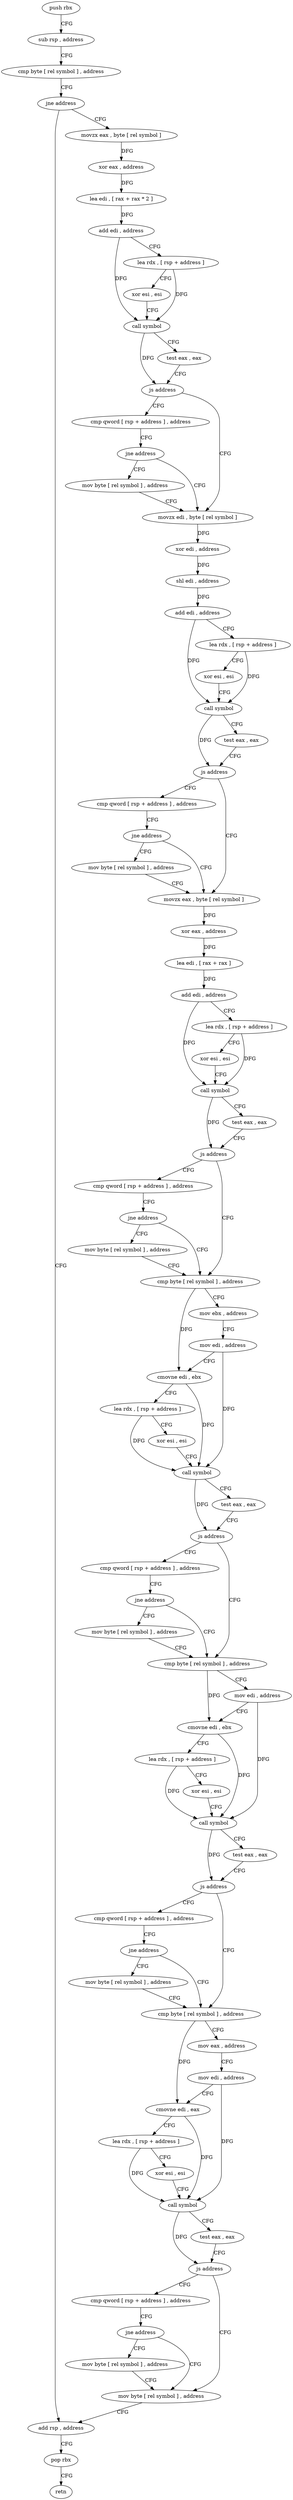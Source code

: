 digraph "func" {
"169280" [label = "push rbx" ]
"169281" [label = "sub rsp , address" ]
"169288" [label = "cmp byte [ rel symbol ] , address" ]
"169295" [label = "jne address" ]
"169597" [label = "add rsp , address" ]
"169301" [label = "movzx eax , byte [ rel symbol ]" ]
"169604" [label = "pop rbx" ]
"169605" [label = "retn" ]
"169308" [label = "xor eax , address" ]
"169311" [label = "lea edi , [ rax + rax * 2 ]" ]
"169314" [label = "add edi , address" ]
"169317" [label = "lea rdx , [ rsp + address ]" ]
"169322" [label = "xor esi , esi" ]
"169324" [label = "call symbol" ]
"169329" [label = "test eax , eax" ]
"169331" [label = "js address" ]
"169348" [label = "movzx edi , byte [ rel symbol ]" ]
"169333" [label = "cmp qword [ rsp + address ] , address" ]
"169355" [label = "xor edi , address" ]
"169358" [label = "shl edi , address" ]
"169361" [label = "add edi , address" ]
"169364" [label = "lea rdx , [ rsp + address ]" ]
"169369" [label = "xor esi , esi" ]
"169371" [label = "call symbol" ]
"169376" [label = "test eax , eax" ]
"169378" [label = "js address" ]
"169395" [label = "movzx eax , byte [ rel symbol ]" ]
"169380" [label = "cmp qword [ rsp + address ] , address" ]
"169339" [label = "jne address" ]
"169341" [label = "mov byte [ rel symbol ] , address" ]
"169402" [label = "xor eax , address" ]
"169405" [label = "lea edi , [ rax + rax ]" ]
"169408" [label = "add edi , address" ]
"169411" [label = "lea rdx , [ rsp + address ]" ]
"169416" [label = "xor esi , esi" ]
"169418" [label = "call symbol" ]
"169423" [label = "test eax , eax" ]
"169425" [label = "js address" ]
"169442" [label = "cmp byte [ rel symbol ] , address" ]
"169427" [label = "cmp qword [ rsp + address ] , address" ]
"169386" [label = "jne address" ]
"169388" [label = "mov byte [ rel symbol ] , address" ]
"169449" [label = "mov ebx , address" ]
"169454" [label = "mov edi , address" ]
"169459" [label = "cmovne edi , ebx" ]
"169462" [label = "lea rdx , [ rsp + address ]" ]
"169467" [label = "xor esi , esi" ]
"169469" [label = "call symbol" ]
"169474" [label = "test eax , eax" ]
"169476" [label = "js address" ]
"169493" [label = "cmp byte [ rel symbol ] , address" ]
"169478" [label = "cmp qword [ rsp + address ] , address" ]
"169433" [label = "jne address" ]
"169435" [label = "mov byte [ rel symbol ] , address" ]
"169500" [label = "mov edi , address" ]
"169505" [label = "cmovne edi , ebx" ]
"169508" [label = "lea rdx , [ rsp + address ]" ]
"169513" [label = "xor esi , esi" ]
"169515" [label = "call symbol" ]
"169520" [label = "test eax , eax" ]
"169522" [label = "js address" ]
"169539" [label = "cmp byte [ rel symbol ] , address" ]
"169524" [label = "cmp qword [ rsp + address ] , address" ]
"169484" [label = "jne address" ]
"169486" [label = "mov byte [ rel symbol ] , address" ]
"169546" [label = "mov eax , address" ]
"169551" [label = "mov edi , address" ]
"169556" [label = "cmovne edi , eax" ]
"169559" [label = "lea rdx , [ rsp + address ]" ]
"169564" [label = "xor esi , esi" ]
"169566" [label = "call symbol" ]
"169571" [label = "test eax , eax" ]
"169573" [label = "js address" ]
"169590" [label = "mov byte [ rel symbol ] , address" ]
"169575" [label = "cmp qword [ rsp + address ] , address" ]
"169530" [label = "jne address" ]
"169532" [label = "mov byte [ rel symbol ] , address" ]
"169581" [label = "jne address" ]
"169583" [label = "mov byte [ rel symbol ] , address" ]
"169280" -> "169281" [ label = "CFG" ]
"169281" -> "169288" [ label = "CFG" ]
"169288" -> "169295" [ label = "CFG" ]
"169295" -> "169597" [ label = "CFG" ]
"169295" -> "169301" [ label = "CFG" ]
"169597" -> "169604" [ label = "CFG" ]
"169301" -> "169308" [ label = "DFG" ]
"169604" -> "169605" [ label = "CFG" ]
"169308" -> "169311" [ label = "DFG" ]
"169311" -> "169314" [ label = "DFG" ]
"169314" -> "169317" [ label = "CFG" ]
"169314" -> "169324" [ label = "DFG" ]
"169317" -> "169322" [ label = "CFG" ]
"169317" -> "169324" [ label = "DFG" ]
"169322" -> "169324" [ label = "CFG" ]
"169324" -> "169329" [ label = "CFG" ]
"169324" -> "169331" [ label = "DFG" ]
"169329" -> "169331" [ label = "CFG" ]
"169331" -> "169348" [ label = "CFG" ]
"169331" -> "169333" [ label = "CFG" ]
"169348" -> "169355" [ label = "DFG" ]
"169333" -> "169339" [ label = "CFG" ]
"169355" -> "169358" [ label = "DFG" ]
"169358" -> "169361" [ label = "DFG" ]
"169361" -> "169364" [ label = "CFG" ]
"169361" -> "169371" [ label = "DFG" ]
"169364" -> "169369" [ label = "CFG" ]
"169364" -> "169371" [ label = "DFG" ]
"169369" -> "169371" [ label = "CFG" ]
"169371" -> "169376" [ label = "CFG" ]
"169371" -> "169378" [ label = "DFG" ]
"169376" -> "169378" [ label = "CFG" ]
"169378" -> "169395" [ label = "CFG" ]
"169378" -> "169380" [ label = "CFG" ]
"169395" -> "169402" [ label = "DFG" ]
"169380" -> "169386" [ label = "CFG" ]
"169339" -> "169348" [ label = "CFG" ]
"169339" -> "169341" [ label = "CFG" ]
"169341" -> "169348" [ label = "CFG" ]
"169402" -> "169405" [ label = "DFG" ]
"169405" -> "169408" [ label = "DFG" ]
"169408" -> "169411" [ label = "CFG" ]
"169408" -> "169418" [ label = "DFG" ]
"169411" -> "169416" [ label = "CFG" ]
"169411" -> "169418" [ label = "DFG" ]
"169416" -> "169418" [ label = "CFG" ]
"169418" -> "169423" [ label = "CFG" ]
"169418" -> "169425" [ label = "DFG" ]
"169423" -> "169425" [ label = "CFG" ]
"169425" -> "169442" [ label = "CFG" ]
"169425" -> "169427" [ label = "CFG" ]
"169442" -> "169449" [ label = "CFG" ]
"169442" -> "169459" [ label = "DFG" ]
"169427" -> "169433" [ label = "CFG" ]
"169386" -> "169395" [ label = "CFG" ]
"169386" -> "169388" [ label = "CFG" ]
"169388" -> "169395" [ label = "CFG" ]
"169449" -> "169454" [ label = "CFG" ]
"169454" -> "169459" [ label = "CFG" ]
"169454" -> "169469" [ label = "DFG" ]
"169459" -> "169462" [ label = "CFG" ]
"169459" -> "169469" [ label = "DFG" ]
"169462" -> "169467" [ label = "CFG" ]
"169462" -> "169469" [ label = "DFG" ]
"169467" -> "169469" [ label = "CFG" ]
"169469" -> "169474" [ label = "CFG" ]
"169469" -> "169476" [ label = "DFG" ]
"169474" -> "169476" [ label = "CFG" ]
"169476" -> "169493" [ label = "CFG" ]
"169476" -> "169478" [ label = "CFG" ]
"169493" -> "169500" [ label = "CFG" ]
"169493" -> "169505" [ label = "DFG" ]
"169478" -> "169484" [ label = "CFG" ]
"169433" -> "169442" [ label = "CFG" ]
"169433" -> "169435" [ label = "CFG" ]
"169435" -> "169442" [ label = "CFG" ]
"169500" -> "169505" [ label = "CFG" ]
"169500" -> "169515" [ label = "DFG" ]
"169505" -> "169508" [ label = "CFG" ]
"169505" -> "169515" [ label = "DFG" ]
"169508" -> "169513" [ label = "CFG" ]
"169508" -> "169515" [ label = "DFG" ]
"169513" -> "169515" [ label = "CFG" ]
"169515" -> "169520" [ label = "CFG" ]
"169515" -> "169522" [ label = "DFG" ]
"169520" -> "169522" [ label = "CFG" ]
"169522" -> "169539" [ label = "CFG" ]
"169522" -> "169524" [ label = "CFG" ]
"169539" -> "169546" [ label = "CFG" ]
"169539" -> "169556" [ label = "DFG" ]
"169524" -> "169530" [ label = "CFG" ]
"169484" -> "169493" [ label = "CFG" ]
"169484" -> "169486" [ label = "CFG" ]
"169486" -> "169493" [ label = "CFG" ]
"169546" -> "169551" [ label = "CFG" ]
"169551" -> "169556" [ label = "CFG" ]
"169551" -> "169566" [ label = "DFG" ]
"169556" -> "169559" [ label = "CFG" ]
"169556" -> "169566" [ label = "DFG" ]
"169559" -> "169564" [ label = "CFG" ]
"169559" -> "169566" [ label = "DFG" ]
"169564" -> "169566" [ label = "CFG" ]
"169566" -> "169571" [ label = "CFG" ]
"169566" -> "169573" [ label = "DFG" ]
"169571" -> "169573" [ label = "CFG" ]
"169573" -> "169590" [ label = "CFG" ]
"169573" -> "169575" [ label = "CFG" ]
"169590" -> "169597" [ label = "CFG" ]
"169575" -> "169581" [ label = "CFG" ]
"169530" -> "169539" [ label = "CFG" ]
"169530" -> "169532" [ label = "CFG" ]
"169532" -> "169539" [ label = "CFG" ]
"169581" -> "169590" [ label = "CFG" ]
"169581" -> "169583" [ label = "CFG" ]
"169583" -> "169590" [ label = "CFG" ]
}
